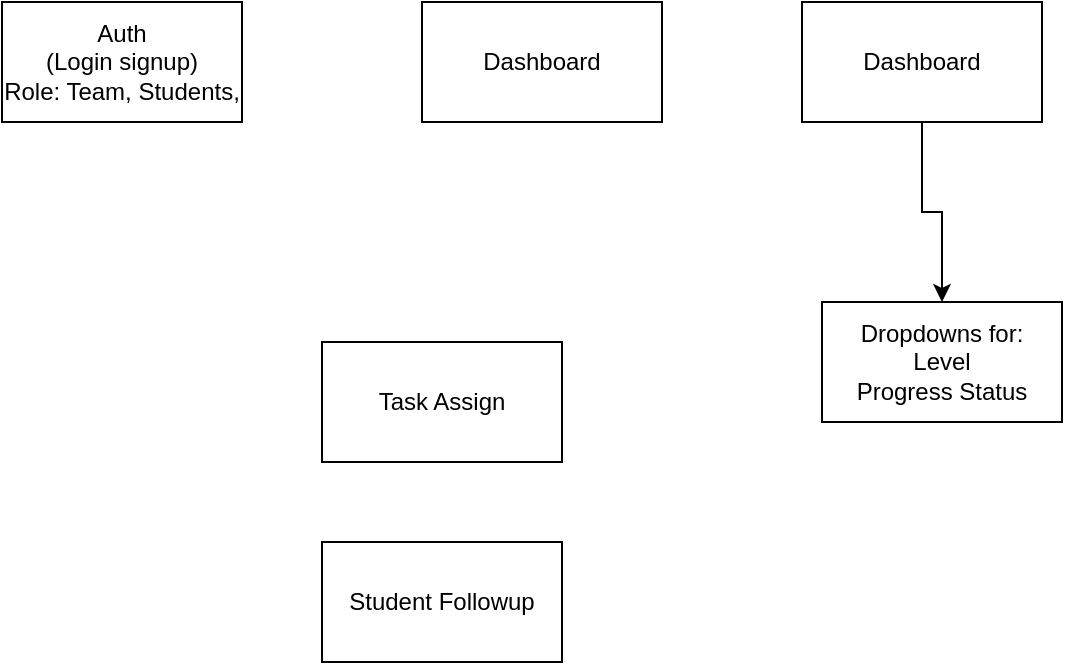 <mxfile version="23.1.3" type="github">
  <diagram name="Page-1" id="oqGr2nBRPdeLXpQPlahi">
    <mxGraphModel dx="880" dy="426" grid="1" gridSize="10" guides="1" tooltips="1" connect="1" arrows="1" fold="1" page="1" pageScale="1" pageWidth="850" pageHeight="1100" math="0" shadow="0">
      <root>
        <mxCell id="0" />
        <mxCell id="1" parent="0" />
        <mxCell id="wP-FX3WplhOwGdqUjnvO-1" value="Auth&lt;br&gt;(Login signup)&lt;br&gt;Role: Team, Students," style="rounded=0;whiteSpace=wrap;html=1;" vertex="1" parent="1">
          <mxGeometry x="100" y="40" width="120" height="60" as="geometry" />
        </mxCell>
        <mxCell id="wP-FX3WplhOwGdqUjnvO-2" value="Dashboard" style="rounded=0;whiteSpace=wrap;html=1;" vertex="1" parent="1">
          <mxGeometry x="310" y="40" width="120" height="60" as="geometry" />
        </mxCell>
        <mxCell id="wP-FX3WplhOwGdqUjnvO-5" style="edgeStyle=orthogonalEdgeStyle;rounded=0;orthogonalLoop=1;jettySize=auto;html=1;" edge="1" parent="1" source="wP-FX3WplhOwGdqUjnvO-3" target="wP-FX3WplhOwGdqUjnvO-4">
          <mxGeometry relative="1" as="geometry" />
        </mxCell>
        <mxCell id="wP-FX3WplhOwGdqUjnvO-3" value="Dashboard" style="rounded=0;whiteSpace=wrap;html=1;" vertex="1" parent="1">
          <mxGeometry x="500" y="40" width="120" height="60" as="geometry" />
        </mxCell>
        <mxCell id="wP-FX3WplhOwGdqUjnvO-4" value="Dropdowns for:&lt;br&gt;Level&lt;br&gt;Progress Status" style="rounded=0;whiteSpace=wrap;html=1;" vertex="1" parent="1">
          <mxGeometry x="510" y="190" width="120" height="60" as="geometry" />
        </mxCell>
        <mxCell id="wP-FX3WplhOwGdqUjnvO-7" value="Task Assign" style="rounded=0;whiteSpace=wrap;html=1;" vertex="1" parent="1">
          <mxGeometry x="260" y="210" width="120" height="60" as="geometry" />
        </mxCell>
        <mxCell id="wP-FX3WplhOwGdqUjnvO-8" value="Student Followup" style="rounded=0;whiteSpace=wrap;html=1;" vertex="1" parent="1">
          <mxGeometry x="260" y="310" width="120" height="60" as="geometry" />
        </mxCell>
      </root>
    </mxGraphModel>
  </diagram>
</mxfile>

